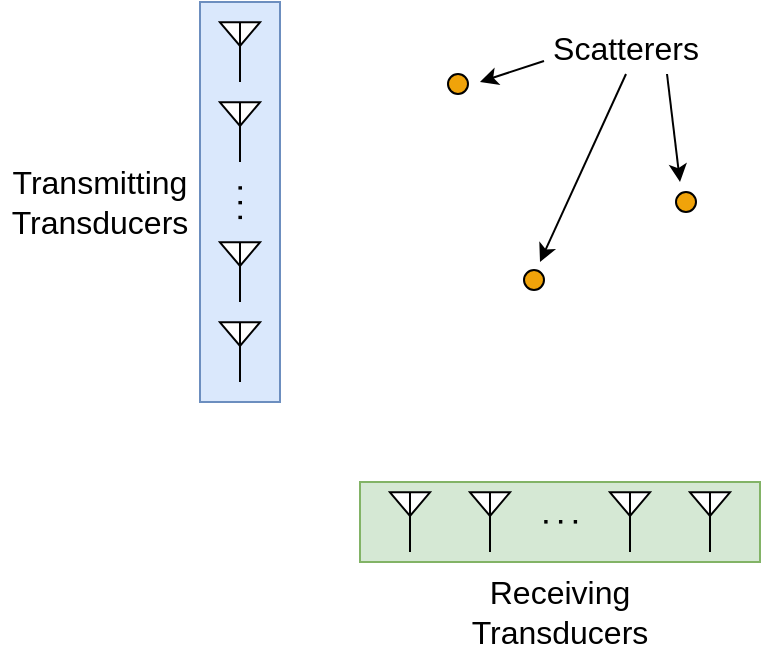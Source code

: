 <mxfile version="21.2.8" type="device">
  <diagram name="Page-1" id="W9xMwAUbrN82zW6BPox3">
    <mxGraphModel dx="1195" dy="697" grid="1" gridSize="10" guides="1" tooltips="1" connect="1" arrows="1" fold="1" page="1" pageScale="1" pageWidth="850" pageHeight="1100" math="0" shadow="0">
      <root>
        <mxCell id="0" />
        <mxCell id="1" parent="0" />
        <mxCell id="5L15_L-fKl23Sdav9iab-29" value="" style="group" vertex="1" connectable="0" parent="1">
          <mxGeometry x="120" y="160" width="40" height="200" as="geometry" />
        </mxCell>
        <mxCell id="5L15_L-fKl23Sdav9iab-30" value="&lt;b&gt;·&amp;nbsp;·&amp;nbsp;·&lt;/b&gt;" style="rounded=0;whiteSpace=wrap;html=1;fillColor=#dae8fc;strokeColor=#6c8ebf;horizontal=0;" vertex="1" parent="5L15_L-fKl23Sdav9iab-29">
          <mxGeometry width="40" height="200" as="geometry" />
        </mxCell>
        <mxCell id="5L15_L-fKl23Sdav9iab-31" value="" style="verticalLabelPosition=bottom;shadow=0;dashed=0;align=center;html=1;verticalAlign=top;shape=mxgraph.electrical.radio.aerial_-_antenna_2;" vertex="1" parent="5L15_L-fKl23Sdav9iab-29">
          <mxGeometry x="10" y="10" width="20" height="30" as="geometry" />
        </mxCell>
        <mxCell id="5L15_L-fKl23Sdav9iab-32" value="" style="verticalLabelPosition=bottom;shadow=0;dashed=0;align=center;html=1;verticalAlign=top;shape=mxgraph.electrical.radio.aerial_-_antenna_2;" vertex="1" parent="5L15_L-fKl23Sdav9iab-29">
          <mxGeometry x="10" y="50" width="20" height="30" as="geometry" />
        </mxCell>
        <mxCell id="5L15_L-fKl23Sdav9iab-33" value="" style="verticalLabelPosition=bottom;shadow=0;dashed=0;align=center;html=1;verticalAlign=top;shape=mxgraph.electrical.radio.aerial_-_antenna_2;" vertex="1" parent="5L15_L-fKl23Sdav9iab-29">
          <mxGeometry x="10" y="160" width="20" height="30" as="geometry" />
        </mxCell>
        <mxCell id="5L15_L-fKl23Sdav9iab-34" value="" style="verticalLabelPosition=bottom;shadow=0;dashed=0;align=center;html=1;verticalAlign=top;shape=mxgraph.electrical.radio.aerial_-_antenna_2;" vertex="1" parent="5L15_L-fKl23Sdav9iab-29">
          <mxGeometry x="10" y="120" width="20" height="30" as="geometry" />
        </mxCell>
        <mxCell id="5L15_L-fKl23Sdav9iab-35" value="&lt;font color=&quot;#000000&quot;&gt;Transmitting&lt;br&gt;Transducers&lt;br&gt;&lt;/font&gt;" style="text;html=1;strokeColor=none;fillColor=none;align=center;verticalAlign=middle;whiteSpace=wrap;rounded=0;fontSize=16;fontColor=#ffb570;" vertex="1" parent="1">
          <mxGeometry x="20" y="245" width="100" height="30" as="geometry" />
        </mxCell>
        <mxCell id="5L15_L-fKl23Sdav9iab-36" value="&lt;font color=&quot;#000000&quot;&gt;Receiving&lt;br&gt;Transducers&lt;br&gt;&lt;/font&gt;" style="text;html=1;strokeColor=none;fillColor=none;align=center;verticalAlign=middle;whiteSpace=wrap;rounded=0;fontSize=16;fontColor=#ffb570;" vertex="1" parent="1">
          <mxGeometry x="250" y="450" width="100" height="30" as="geometry" />
        </mxCell>
        <mxCell id="5L15_L-fKl23Sdav9iab-37" value="&lt;b&gt;·&amp;nbsp;·&amp;nbsp;·&lt;/b&gt;" style="rounded=0;whiteSpace=wrap;html=1;fillColor=#d5e8d4;strokeColor=#82b366;horizontal=0;rotation=-90;" vertex="1" parent="1">
          <mxGeometry x="280" y="320" width="40" height="200" as="geometry" />
        </mxCell>
        <mxCell id="5L15_L-fKl23Sdav9iab-38" value="" style="verticalLabelPosition=bottom;shadow=0;dashed=0;align=center;html=1;verticalAlign=top;shape=mxgraph.electrical.radio.aerial_-_antenna_2;rotation=0;" vertex="1" parent="1">
          <mxGeometry x="215" y="405" width="20" height="30" as="geometry" />
        </mxCell>
        <mxCell id="5L15_L-fKl23Sdav9iab-39" value="" style="verticalLabelPosition=bottom;shadow=0;dashed=0;align=center;html=1;verticalAlign=top;shape=mxgraph.electrical.radio.aerial_-_antenna_2;rotation=0;" vertex="1" parent="1">
          <mxGeometry x="255" y="405" width="20" height="30" as="geometry" />
        </mxCell>
        <mxCell id="5L15_L-fKl23Sdav9iab-40" value="" style="verticalLabelPosition=bottom;shadow=0;dashed=0;align=center;html=1;verticalAlign=top;shape=mxgraph.electrical.radio.aerial_-_antenna_2;rotation=0;" vertex="1" parent="1">
          <mxGeometry x="365" y="405" width="20" height="30" as="geometry" />
        </mxCell>
        <mxCell id="5L15_L-fKl23Sdav9iab-41" value="" style="verticalLabelPosition=bottom;shadow=0;dashed=0;align=center;html=1;verticalAlign=top;shape=mxgraph.electrical.radio.aerial_-_antenna_2;rotation=0;" vertex="1" parent="1">
          <mxGeometry x="325" y="405" width="20" height="30" as="geometry" />
        </mxCell>
        <mxCell id="5L15_L-fKl23Sdav9iab-42" value="" style="ellipse;whiteSpace=wrap;html=1;aspect=fixed;fillColor=#f0a30a;strokeColor=#000000;fontColor=#000000;" vertex="1" parent="1">
          <mxGeometry x="358" y="255" width="10" height="10" as="geometry" />
        </mxCell>
        <mxCell id="5L15_L-fKl23Sdav9iab-44" value="" style="ellipse;whiteSpace=wrap;html=1;aspect=fixed;fillColor=#f0a30a;strokeColor=#000000;fontColor=#000000;" vertex="1" parent="1">
          <mxGeometry x="244" y="196" width="10" height="10" as="geometry" />
        </mxCell>
        <mxCell id="5L15_L-fKl23Sdav9iab-45" value="" style="ellipse;whiteSpace=wrap;html=1;aspect=fixed;fillColor=#f0a30a;strokeColor=#000000;fontColor=#000000;" vertex="1" parent="1">
          <mxGeometry x="282" y="294" width="10" height="10" as="geometry" />
        </mxCell>
        <mxCell id="5L15_L-fKl23Sdav9iab-51" style="rounded=0;orthogonalLoop=1;jettySize=auto;html=1;exitX=0;exitY=0.75;exitDx=0;exitDy=0;" edge="1" parent="1" source="5L15_L-fKl23Sdav9iab-50">
          <mxGeometry relative="1" as="geometry">
            <mxPoint x="260" y="200" as="targetPoint" />
          </mxGeometry>
        </mxCell>
        <mxCell id="5L15_L-fKl23Sdav9iab-53" style="rounded=0;orthogonalLoop=1;jettySize=auto;html=1;exitX=0.5;exitY=1;exitDx=0;exitDy=0;" edge="1" parent="1" source="5L15_L-fKl23Sdav9iab-50">
          <mxGeometry relative="1" as="geometry">
            <mxPoint x="290" y="290" as="targetPoint" />
          </mxGeometry>
        </mxCell>
        <mxCell id="5L15_L-fKl23Sdav9iab-50" value="&lt;font style=&quot;font-size: 16px;&quot;&gt;Scatterers&lt;/font&gt;" style="text;html=1;strokeColor=none;fillColor=none;align=center;verticalAlign=middle;whiteSpace=wrap;rounded=0;" vertex="1" parent="1">
          <mxGeometry x="292" y="170" width="82" height="26" as="geometry" />
        </mxCell>
        <mxCell id="5L15_L-fKl23Sdav9iab-52" style="rounded=0;orthogonalLoop=1;jettySize=auto;html=1;exitX=0.75;exitY=1;exitDx=0;exitDy=0;" edge="1" parent="1" source="5L15_L-fKl23Sdav9iab-50">
          <mxGeometry relative="1" as="geometry">
            <mxPoint x="360" y="250" as="targetPoint" />
            <mxPoint x="310" y="205" as="sourcePoint" />
          </mxGeometry>
        </mxCell>
      </root>
    </mxGraphModel>
  </diagram>
</mxfile>
